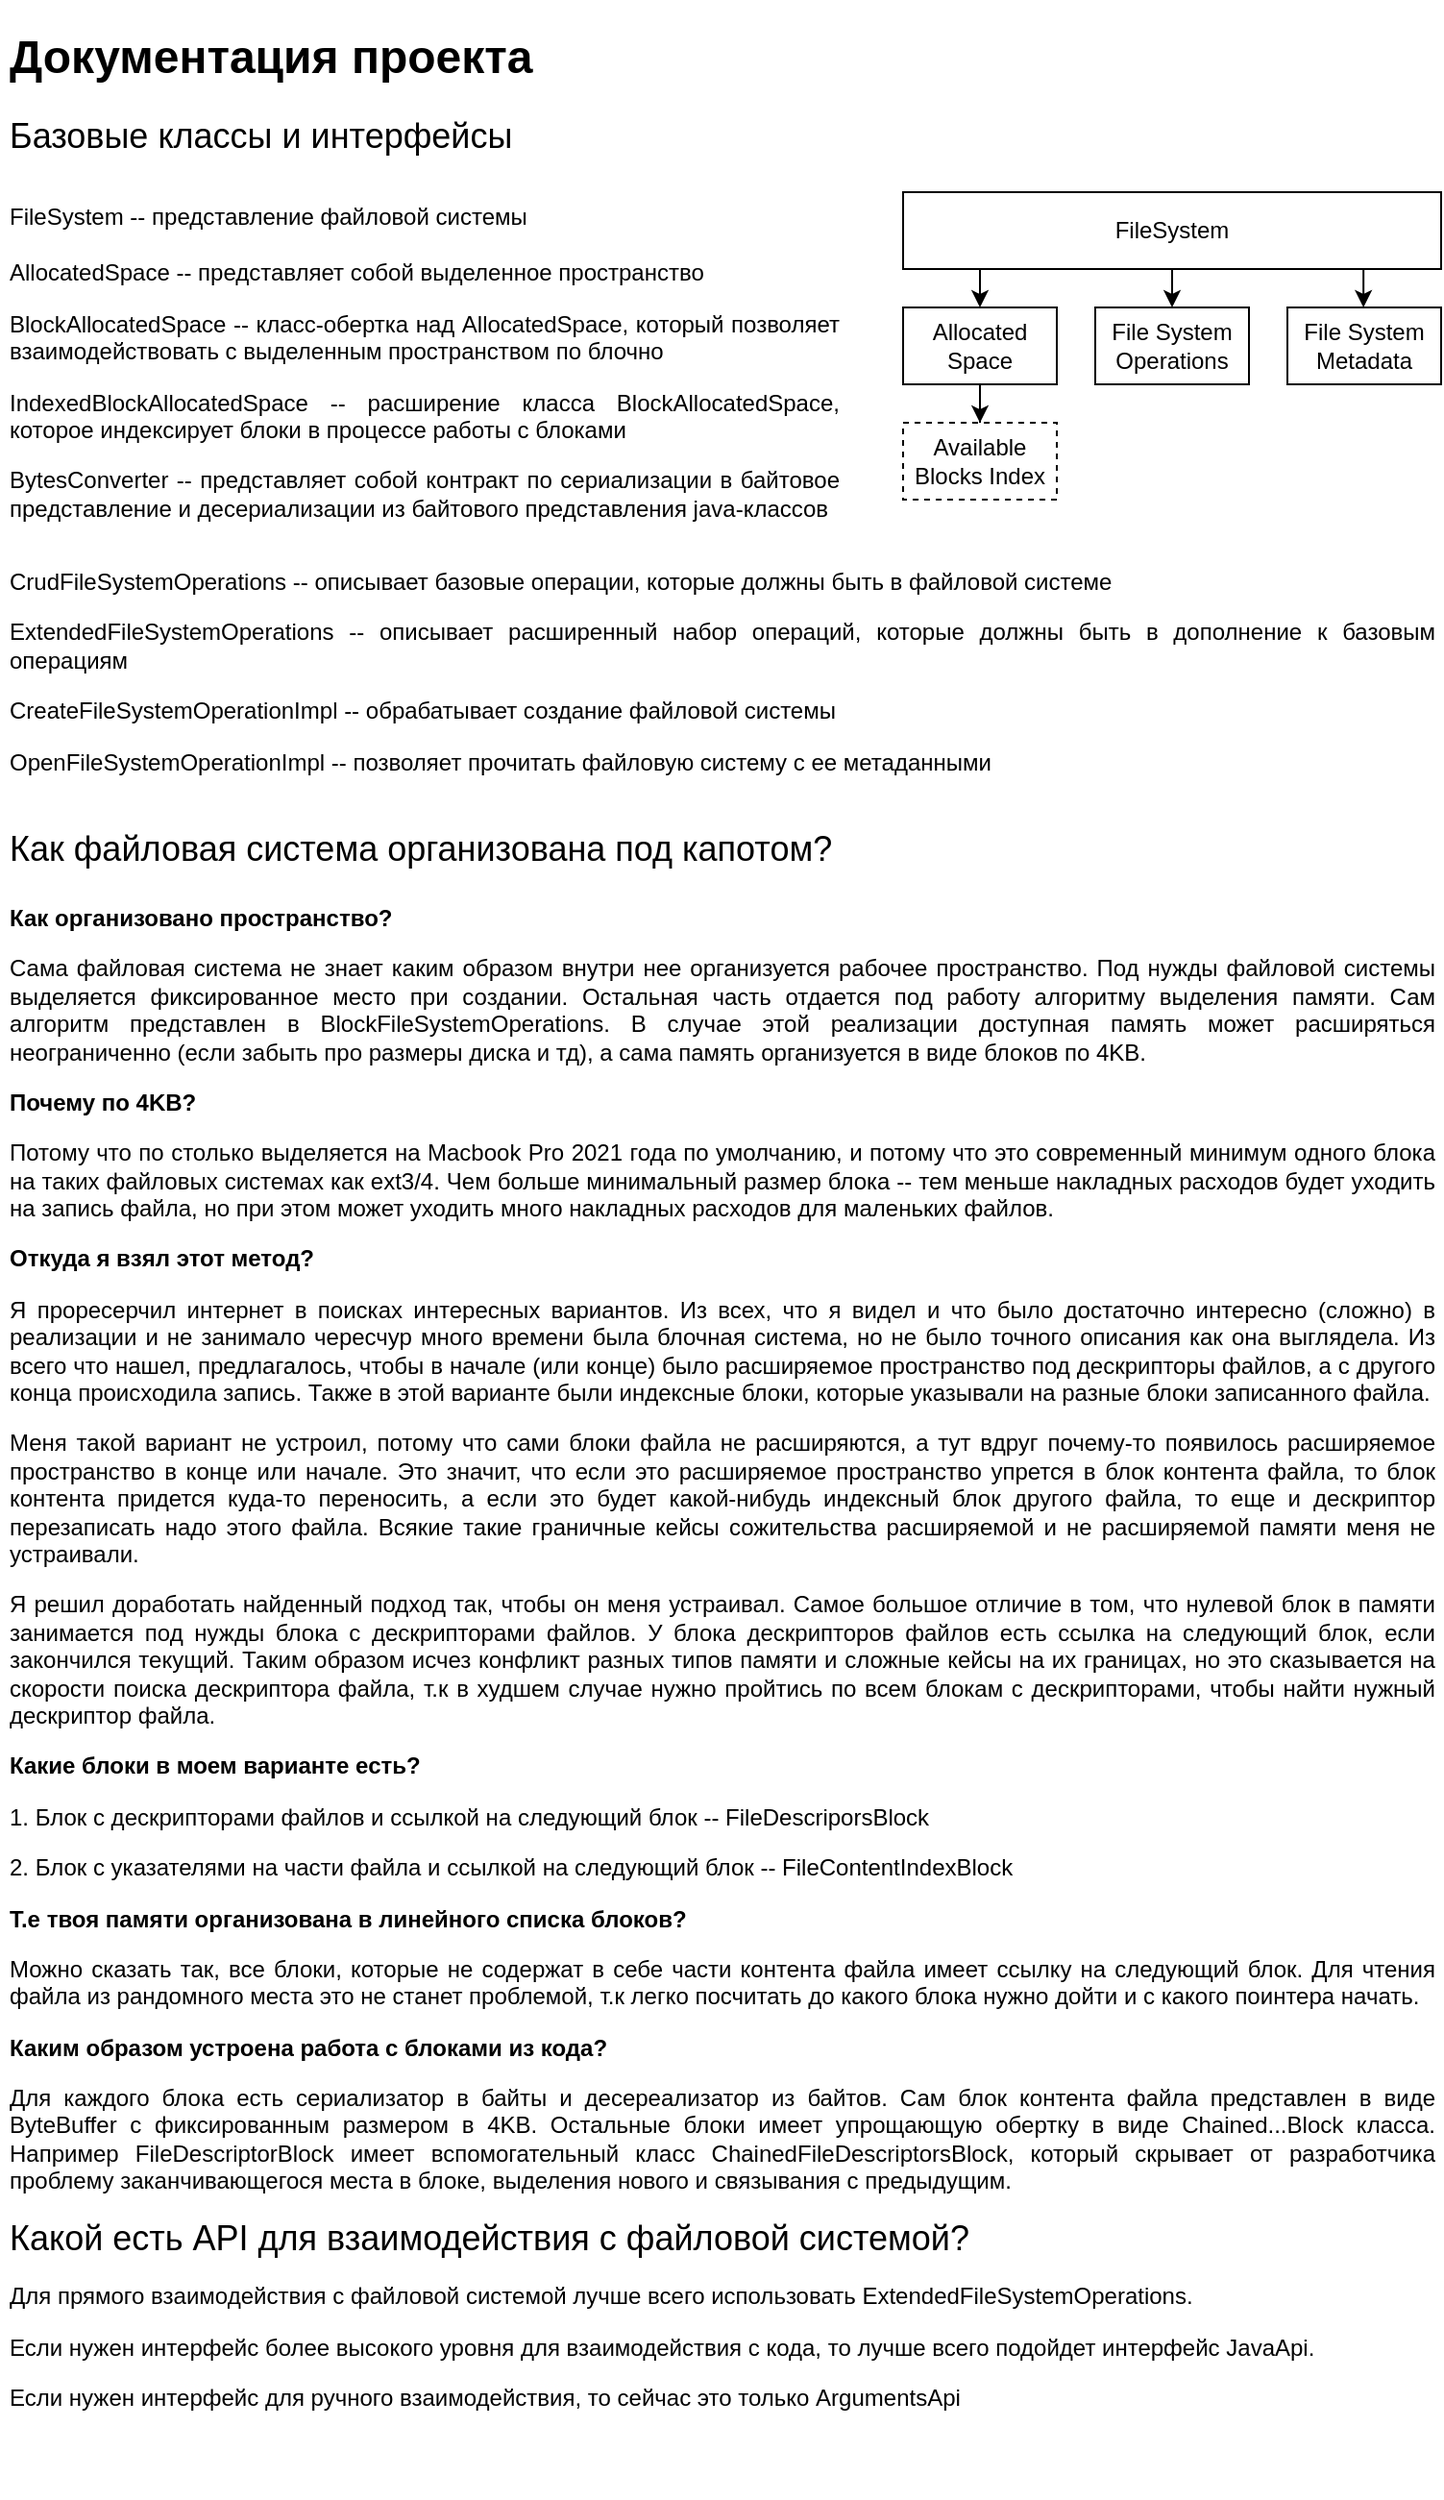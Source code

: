 <mxfile version="20.5.3" type="embed"><diagram name="Страница — 1" id="_kciAetemQ8gbdCivMLz"><mxGraphModel dx="1186" dy="1676" grid="1" gridSize="10" guides="1" tooltips="1" connect="1" arrows="1" fold="1" page="1" pageScale="1" pageWidth="827" pageHeight="1169" math="0" shadow="0"><root><mxCell id="0"/><mxCell id="1" parent="0"/><mxCell id="1TOLpVelZw8UjHg_SVkT-1" value="FileSystem" style="rounded=0;whiteSpace=wrap;html=1;" parent="1" vertex="1"><mxGeometry x="510" y="130" width="280" height="40" as="geometry"/></mxCell><mxCell id="5" value="" style="edgeStyle=orthogonalEdgeStyle;rounded=0;orthogonalLoop=1;jettySize=auto;html=1;" parent="1" source="1TOLpVelZw8UjHg_SVkT-2" target="4" edge="1"><mxGeometry relative="1" as="geometry"/></mxCell><mxCell id="1TOLpVelZw8UjHg_SVkT-2" value="Allocated Space" style="rounded=0;whiteSpace=wrap;html=1;" parent="1" vertex="1"><mxGeometry x="510" y="190" width="80" height="40" as="geometry"/></mxCell><mxCell id="1TOLpVelZw8UjHg_SVkT-3" value="File System Operations" style="rounded=0;whiteSpace=wrap;html=1;" parent="1" vertex="1"><mxGeometry x="610" y="190" width="80" height="40" as="geometry"/></mxCell><mxCell id="1TOLpVelZw8UjHg_SVkT-4" value="File System&lt;br&gt;Metadata" style="rounded=0;whiteSpace=wrap;html=1;" parent="1" vertex="1"><mxGeometry x="710" y="190" width="80" height="40" as="geometry"/></mxCell><mxCell id="1TOLpVelZw8UjHg_SVkT-10" value="" style="endArrow=classic;html=1;rounded=0;exitX=0.5;exitY=1;exitDx=0;exitDy=0;entryX=0.5;entryY=0;entryDx=0;entryDy=0;" parent="1" source="1TOLpVelZw8UjHg_SVkT-1" target="1TOLpVelZw8UjHg_SVkT-3" edge="1"><mxGeometry width="50" height="50" relative="1" as="geometry"><mxPoint x="630" y="260" as="sourcePoint"/><mxPoint x="680" y="210" as="targetPoint"/></mxGeometry></mxCell><mxCell id="1TOLpVelZw8UjHg_SVkT-12" value="" style="endArrow=classic;html=1;rounded=0;exitX=0.5;exitY=1;exitDx=0;exitDy=0;entryX=0.5;entryY=0;entryDx=0;entryDy=0;" parent="1" edge="1"><mxGeometry width="50" height="50" relative="1" as="geometry"><mxPoint x="550" y="170" as="sourcePoint"/><mxPoint x="550" y="190" as="targetPoint"/></mxGeometry></mxCell><mxCell id="1TOLpVelZw8UjHg_SVkT-13" value="" style="endArrow=classic;html=1;rounded=0;exitX=0.5;exitY=1;exitDx=0;exitDy=0;entryX=0.5;entryY=0;entryDx=0;entryDy=0;" parent="1" edge="1"><mxGeometry width="50" height="50" relative="1" as="geometry"><mxPoint x="749.58" y="170" as="sourcePoint"/><mxPoint x="749.58" y="190" as="targetPoint"/></mxGeometry></mxCell><mxCell id="3" value="&lt;h1 style=&quot;text-align: justify;&quot;&gt;Документация проекта&lt;/h1&gt;&lt;h1 style=&quot;text-align: justify;&quot;&gt;&lt;p style=&quot;font-size: 12px; font-weight: 400;&quot;&gt;&lt;font style=&quot;font-size: 18px;&quot;&gt;Базовые классы и интерфейсы&lt;/font&gt;&lt;/p&gt;&lt;span style=&quot;font-size: 12px; font-weight: 400;&quot;&gt;FileSystem -- п&lt;/span&gt;&lt;span style=&quot;font-size: 12px; font-weight: 400; background-color: initial;&quot;&gt;редставление файловой системы&lt;/span&gt;&lt;span style=&quot;font-size: 12px; font-weight: 400;&quot;&gt;&lt;br&gt;&lt;/span&gt;&lt;p style=&quot;font-size: 12px; font-weight: 400;&quot;&gt;AllocatedSpace -- представляет собой выделенное пространство&amp;nbsp;&lt;/p&gt;&lt;p style=&quot;font-size: 12px; font-weight: 400;&quot;&gt;&lt;span style=&quot;background-color: initial;&quot;&gt;BlockAllocatedSpace -- класс-обертка над AllocatedSpace, который позволяет взаимодействовать с выделенным пространством по блочно&lt;/span&gt;&lt;/p&gt;&lt;p style=&quot;font-size: 12px; font-weight: 400;&quot;&gt;IndexedBlockAllocatedSpace -- расширение класса BlockAllocatedSpace, которое индексирует блоки в процессе работы с блоками&lt;/p&gt;&lt;p style=&quot;font-size: 12px; font-weight: 400;&quot;&gt;BytesConverter -- представляет собой контракт по сериализации в байтовое представление и десериализации из байтового представления java-классов&amp;nbsp;&lt;/p&gt;&lt;p style=&quot;font-size: 12px; font-weight: 400;&quot;&gt;&lt;br&gt;&lt;/p&gt;&lt;/h1&gt;" style="text;html=1;strokeColor=none;fillColor=none;spacing=5;spacingTop=-20;whiteSpace=wrap;overflow=hidden;rounded=0;" parent="1" vertex="1"><mxGeometry x="40" y="40" width="440" height="280" as="geometry"/></mxCell><mxCell id="4" value="Available Blocks Index" style="rounded=0;whiteSpace=wrap;html=1;dashed=1;" parent="1" vertex="1"><mxGeometry x="510" y="250" width="80" height="40" as="geometry"/></mxCell><mxCell id="6" value="&lt;h1 style=&quot;&quot;&gt;&lt;p style=&quot;text-align: justify; font-size: 12px; font-weight: 400;&quot;&gt;CrudFileSystemOperations -- описывает базовые операции, которые должны быть в файловой системе&lt;/p&gt;&lt;p style=&quot;text-align: justify; font-size: 12px; font-weight: 400;&quot;&gt;ExtendedFileSystemOperations -- описывает расширенный набор операций, которые должны быть в дополнение к базовым операциям&lt;/p&gt;&lt;p style=&quot;text-align: justify; font-size: 12px; font-weight: 400;&quot;&gt;CreateFileSystemOperationImpl -- обрабатывает создание файловой системы&lt;/p&gt;&lt;p style=&quot;text-align: justify; font-size: 12px; font-weight: 400;&quot;&gt;OpenFileSystemOperationImpl -- позволяет прочитать файловую систему с ее метаданными&lt;/p&gt;&lt;/h1&gt;" style="text;html=1;strokeColor=none;fillColor=none;spacing=5;spacingTop=-20;whiteSpace=wrap;overflow=hidden;rounded=0;align=left;" vertex="1" parent="1"><mxGeometry x="40" y="320" width="750" height="120" as="geometry"/></mxCell><mxCell id="7" value="&lt;h1&gt;&lt;span style=&quot;font-size: 18px; font-weight: normal;&quot;&gt;Как файловая система организована под капотом?&lt;/span&gt;&lt;/h1&gt;&lt;p style=&quot;text-align: justify;&quot;&gt;&lt;b&gt;Как организовано пространство?&lt;/b&gt;&lt;/p&gt;&lt;p style=&quot;text-align: justify;&quot;&gt;Сама файловая система не знает каким образом внутри нее организуется рабочее пространство. Под нужды файловой системы выделяется фиксированное место при создании. Остальная часть отдается под работу алгоритму выделения памяти. Сам алгоритм представлен в BlockFileSystemOperations. В случае этой реализации доступная память может расширяться неограниченно (если забыть про размеры диска и тд), а сама память организуется в виде блоков по 4KB.&amp;nbsp;&lt;/p&gt;&lt;p style=&quot;text-align: justify;&quot;&gt;&lt;b&gt;Почему по 4KB?&amp;nbsp;&lt;/b&gt;&lt;/p&gt;&lt;p style=&quot;text-align: justify;&quot;&gt;Потому что по столько выделяется на Macbook Pro 2021 года по умолчанию, и потому что это современный минимум одного блока на таких файловых системах как ext3/4. Чем больше минимальный размер блока -- тем меньше накладных расходов будет уходить на запись файла, но при этом может уходить много накладных расходов для маленьких файлов.&amp;nbsp;&lt;/p&gt;&lt;p style=&quot;text-align: justify;&quot;&gt;&lt;b&gt;Откуда я взял этот метод?&lt;/b&gt;&lt;/p&gt;&lt;p style=&quot;text-align: justify;&quot;&gt;Я проресерчил интернет в поисках интересных вариантов. Из всех, что я видел и что было достаточно интересно (сложно) в реализации и не занимало чересчур много времени была блочная система, но не было точного описания как она выглядела. Из всего что нашел, предлагалось, чтобы в начале (или конце) было расширяемое пространство под дескрипторы файлов, а с другого конца происходила запись. Также в этой варианте были индексные блоки, которые указывали на разные блоки записанного файла.&lt;/p&gt;&lt;p style=&quot;text-align: justify;&quot;&gt;Меня такой вариант не устроил, потому что с&lt;span style=&quot;background-color: initial;&quot;&gt;ами блоки файла не расширяются, а тут вдруг почему-то появилось расширяемое пространство в конце или начале. Это значит, что если это расширяемое пространство упрется в блок контента файла, то блок контента придется куда-то переносить, а если это будет какой-нибудь индексный блок другого файла, то еще и дескриптор перезаписать надо этого файла. Всякие такие граничные кейсы сожительства расширяемой и не расширяемой памяти меня не устраивали.&lt;/span&gt;&lt;/p&gt;&lt;p style=&quot;text-align: justify;&quot;&gt;Я решил доработать найденный подход так, чтобы он меня устраивал. Самое большое отличие в том, что нулевой блок в памяти занимается под нужды блока с дескрипторами файлов. У блока дескрипторов файлов есть ссылка на следующий блок, если закончился текущий. Таким образом исчез конфликт разных типов памяти и сложные кейсы на их границах, но это сказывается на скорости поиска дескриптора файла, т.к в худшем случае нужно пройтись по всем блокам с дескрипторами, чтобы найти нужный дескриптор файла.&amp;nbsp;&lt;/p&gt;&lt;p style=&quot;text-align: justify;&quot;&gt;&lt;b&gt;Какие блоки в моем варианте есть?&lt;/b&gt;&lt;/p&gt;&lt;p style=&quot;text-align: justify;&quot;&gt;1. Блок с дескрипторами файлов и ссылкой на следующий блок -- FileDescriporsBlock&lt;/p&gt;&lt;p style=&quot;text-align: justify;&quot;&gt;2. Блок с указателями на части файла и ссылкой на следующий блок -- FileContentIndexBlock&lt;/p&gt;&lt;p style=&quot;text-align: justify;&quot;&gt;&lt;b&gt;Т.е твоя памяти организована в линейного списка блоков?&lt;/b&gt;&lt;/p&gt;&lt;p style=&quot;text-align: justify;&quot;&gt;Можно сказать так, все блоки, которые не содержат в себе части контента файла имеет ссылку на следующий блок. Для чтения файла из рандомного места это не станет проблемой, т.к легко посчитать до какого блока нужно дойти и с какого поинтера начать.&lt;/p&gt;&lt;p style=&quot;text-align: justify;&quot;&gt;&lt;b style=&quot;background-color: initial;&quot;&gt;Каким образом устроена работа с блоками из кода?&lt;/b&gt;&lt;br&gt;&lt;/p&gt;&lt;p style=&quot;text-align: justify;&quot;&gt;Для каждого блока есть сериализатор в байты и десереализатор из байтов. Сам блок контента файла представлен в виде ByteBuffer с фиксированным размером в 4KB. Остальные блоки имеет упрощающую обертку в виде Chained...Block класса. Например FileDescriptorBlock имеет вспомогательный класс ChainedFileDescriptorsBlock, который скрывает от разработчика проблему заканчивающегося места в блоке, выделения нового и связывания с предыдущим.&lt;/p&gt;&lt;h1 style=&quot;font-size: 18px;&quot;&gt;&lt;span style=&quot;font-weight: 400;&quot;&gt;Какой есть API для взаимодействия с файловой системой?&lt;/span&gt;&lt;/h1&gt;&lt;p&gt;Для прямого взаимодействия с файловой системой лучше всего использовать ExtendedFileSystemOperations.&amp;nbsp;&lt;/p&gt;&lt;p&gt;Если нужен интерфейс более высокого уровня для взаимодействия с кода, то лучше всего подойдет интерфейс JavaApi.&amp;nbsp;&lt;/p&gt;&lt;p&gt;Если нужен интерфейс для ручного взаимодействия, то сейчас это только ArgumentsApi&lt;/p&gt;" style="text;html=1;strokeColor=none;fillColor=none;spacing=5;spacingTop=-20;whiteSpace=wrap;overflow=hidden;rounded=0;" vertex="1" parent="1"><mxGeometry x="40" y="450" width="750" height="880" as="geometry"/></mxCell></root></mxGraphModel></diagram></mxfile>
